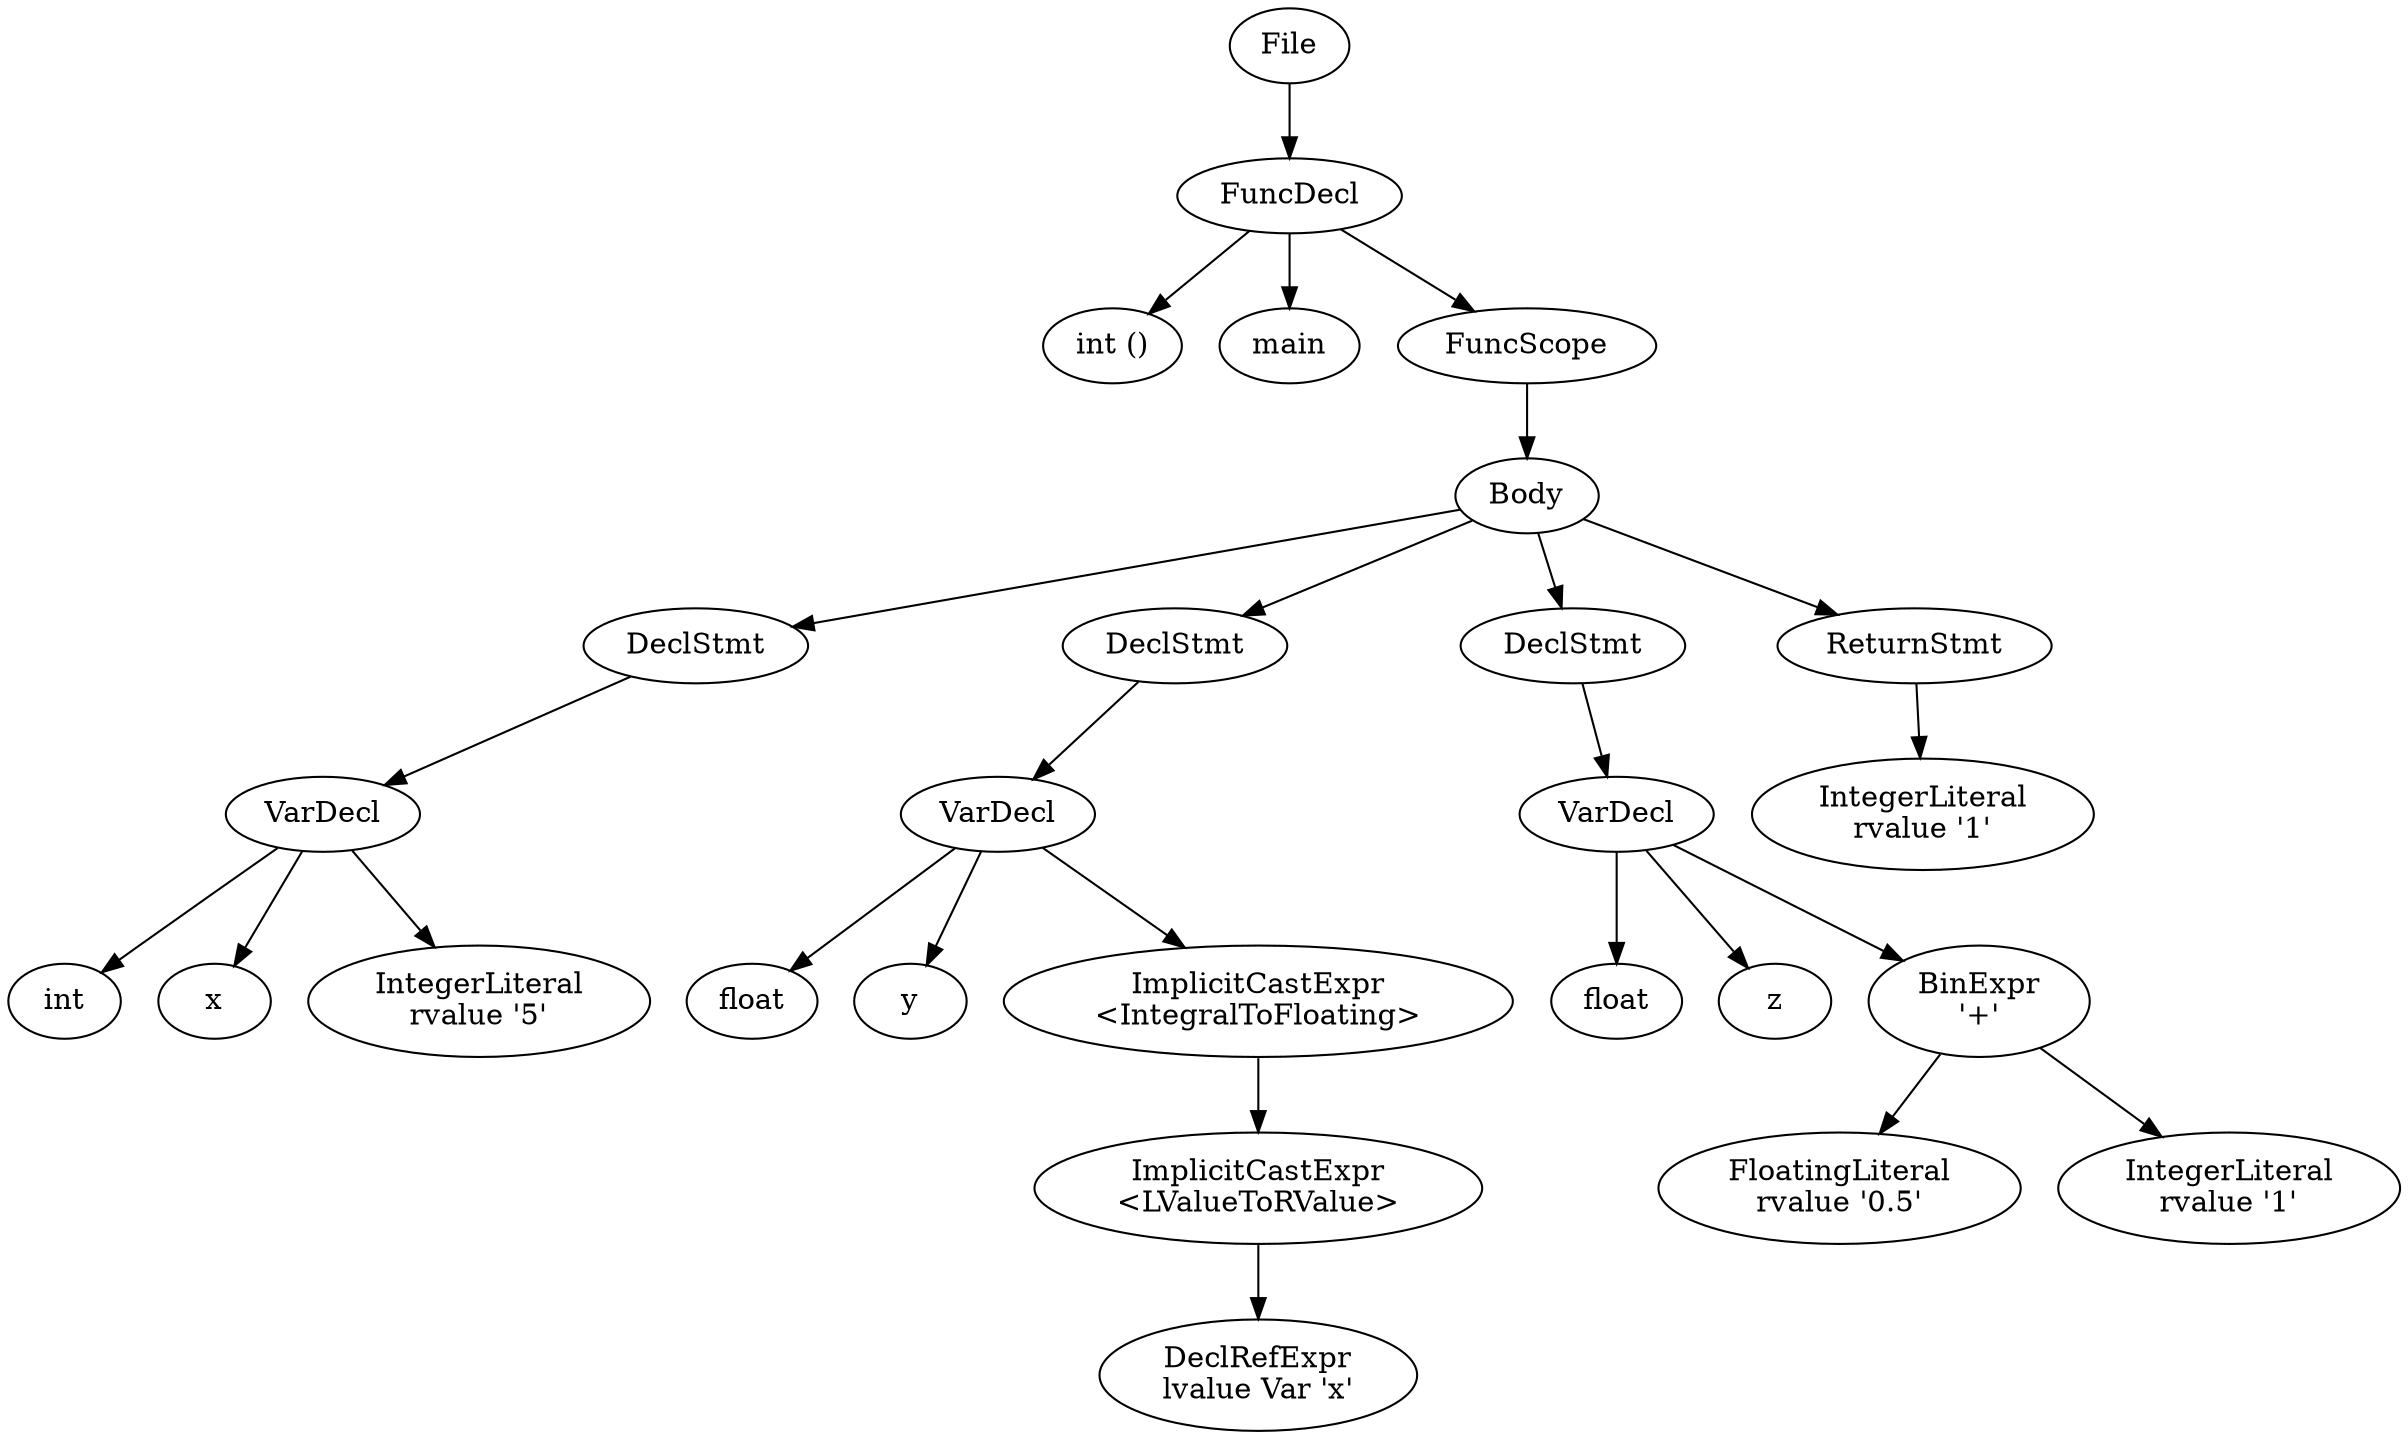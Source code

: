 digraph {n0 [label="File"];
n1 [label="FuncDecl"];
n2 [label="int ()"];
n3 [label="main"];
n4 [label="FuncScope"];
n6 [label="Body"];
n8 [label="DeclStmt"];
n9 [label="VarDecl"];
n10 [label="int"];
n11 [label="x"];
n12 [label="IntegerLiteral
rvalue '5'"];
n13 [label="DeclStmt"];
n14 [label="VarDecl"];
n15 [label="float"];
n16 [label="y"];
n17 [label="ImplicitCastExpr
<IntegralToFloating>"];
n18 [label="ImplicitCastExpr
<LValueToRValue>"];
n19 [label="DeclRefExpr
lvalue Var 'x'"];
n20 [label="DeclStmt"];
n21 [label="VarDecl"];
n22 [label="float"];
n23 [label="z"];
n24 [label="BinExpr
'+'"];
n25 [label="FloatingLiteral
rvalue '0.5'"];
n26 [label="IntegerLiteral
rvalue '1'"];
n27 [label="ReturnStmt"];
n28 [label="IntegerLiteral
rvalue '1'"];
n0 -> n1
n1 -> n2
n1 -> n3
n1 -> n4
n4 -> n6
n6 -> n8
n8 -> n9
n9 -> n10
n9 -> n11
n9 -> n12
n6 -> n13
n13 -> n14
n14 -> n15
n14 -> n16
n14 -> n17
n17 -> n18
n18 -> n19
n6 -> n20
n20 -> n21
n21 -> n22
n21 -> n23
n21 -> n24
n24 -> n25
n24 -> n26
n6 -> n27
n27 -> n28
}